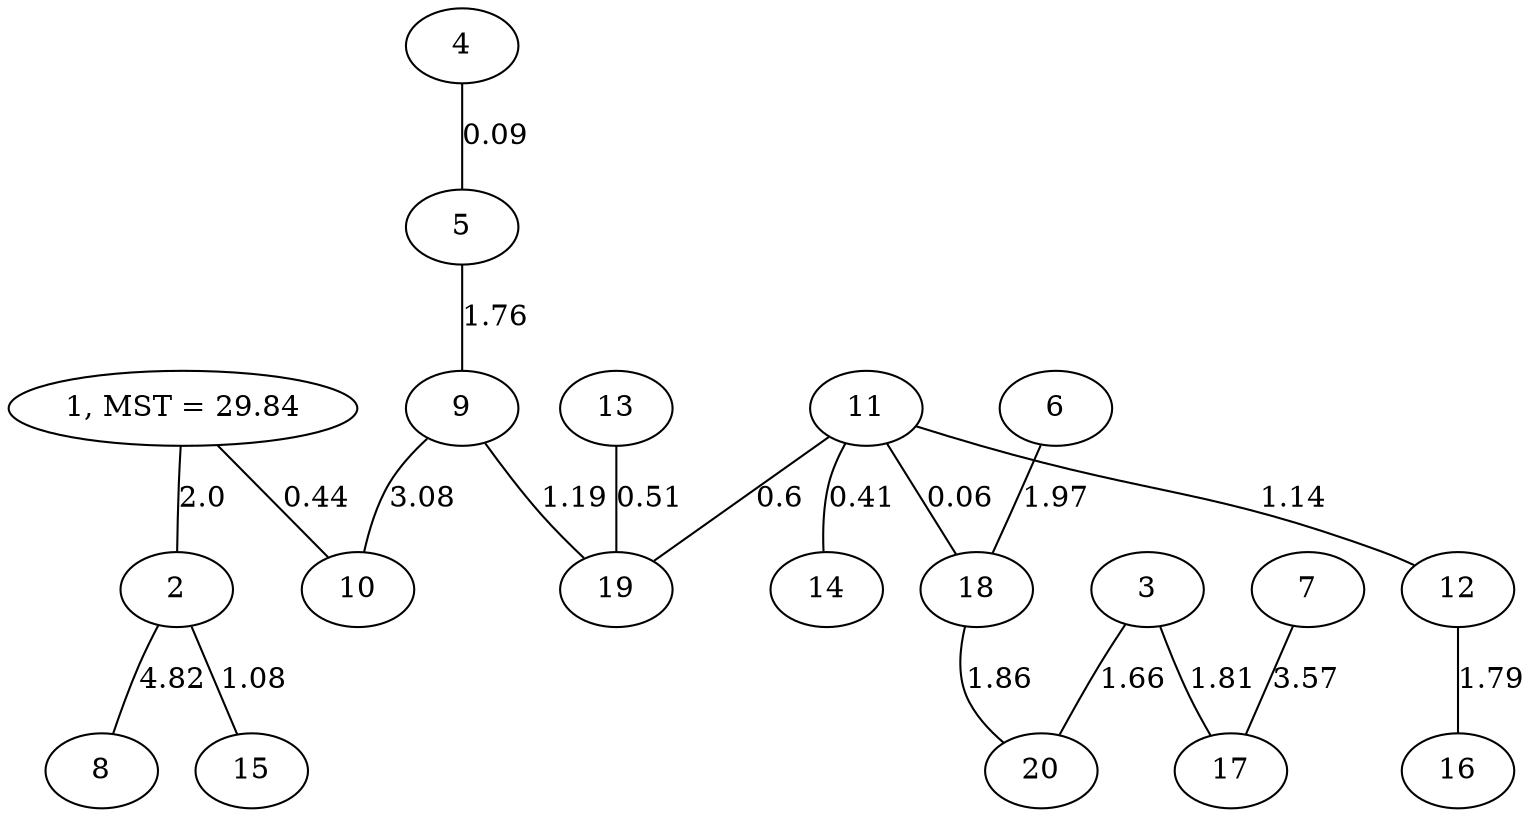 graph Prim_Gilbert{
1--2 [label=2.0]
3--20 [label=1.66]
5--9 [label=1.76]
2--8 [label=4.82]
9--10 [label=3.08]
1--10 [label=0.44]
11--19 [label=0.6]
2--15 [label=1.08]
3--17 [label=1.81]
11--18 [label=0.06]
9--19 [label=1.19]
7--17 [label=3.57]
11--12 [label=1.14]
13--19 [label=0.51]
11--14 [label=0.41]
12--16 [label=1.79]
18--20 [label=1.86]
6--18 [label=1.97]
4--5 [label=0.09]
1 [label="1, MST = 29.84"]
}
